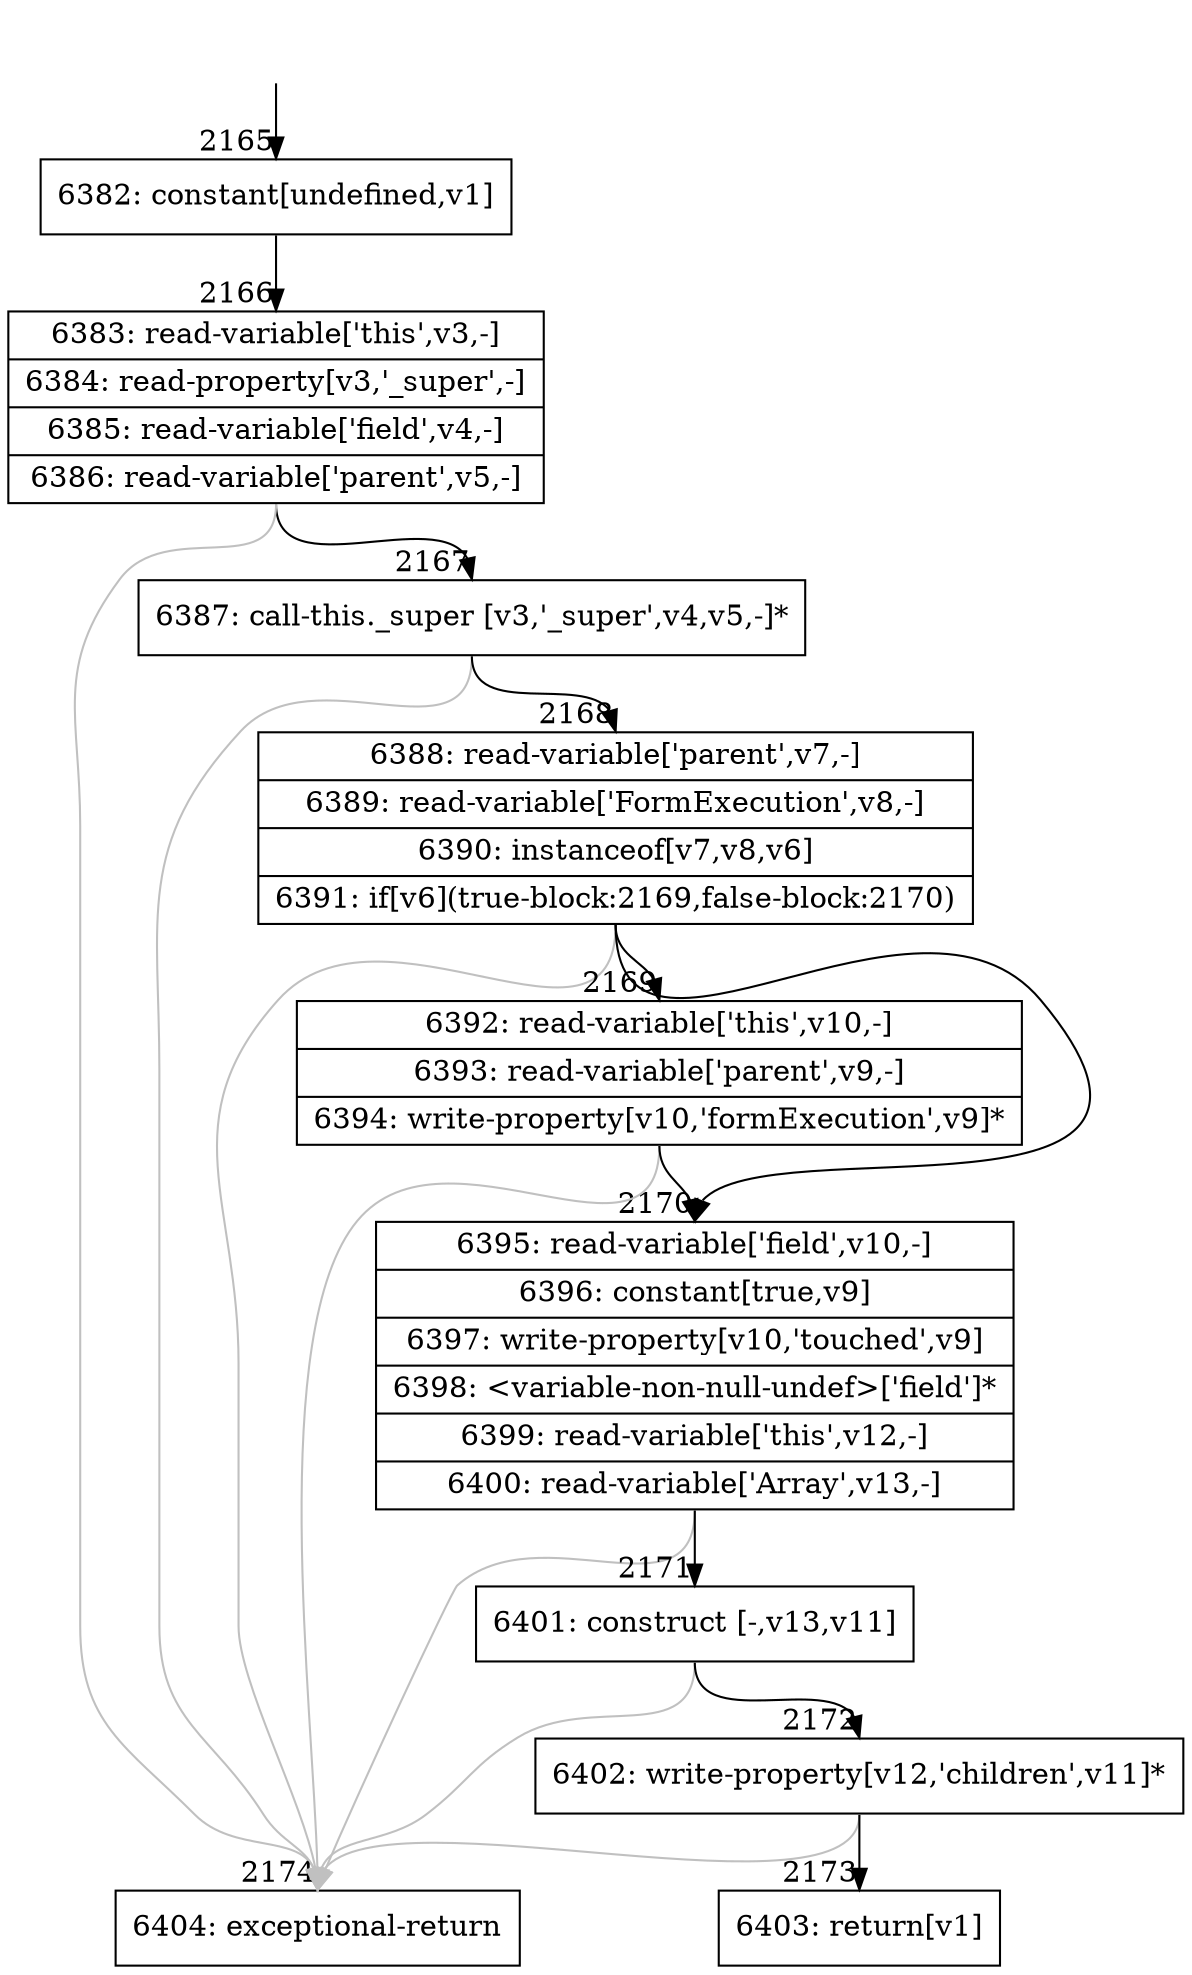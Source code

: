 digraph {
rankdir="TD"
BB_entry181[shape=none,label=""];
BB_entry181 -> BB2165 [tailport=s, headport=n, headlabel="    2165"]
BB2165 [shape=record label="{6382: constant[undefined,v1]}" ] 
BB2165 -> BB2166 [tailport=s, headport=n, headlabel="      2166"]
BB2166 [shape=record label="{6383: read-variable['this',v3,-]|6384: read-property[v3,'_super',-]|6385: read-variable['field',v4,-]|6386: read-variable['parent',v5,-]}" ] 
BB2166 -> BB2167 [tailport=s, headport=n, headlabel="      2167"]
BB2166 -> BB2174 [tailport=s, headport=n, color=gray, headlabel="      2174"]
BB2167 [shape=record label="{6387: call-this._super [v3,'_super',v4,v5,-]*}" ] 
BB2167 -> BB2168 [tailport=s, headport=n, headlabel="      2168"]
BB2167 -> BB2174 [tailport=s, headport=n, color=gray]
BB2168 [shape=record label="{6388: read-variable['parent',v7,-]|6389: read-variable['FormExecution',v8,-]|6390: instanceof[v7,v8,v6]|6391: if[v6](true-block:2169,false-block:2170)}" ] 
BB2168 -> BB2169 [tailport=s, headport=n, headlabel="      2169"]
BB2168 -> BB2170 [tailport=s, headport=n, headlabel="      2170"]
BB2168 -> BB2174 [tailport=s, headport=n, color=gray]
BB2169 [shape=record label="{6392: read-variable['this',v10,-]|6393: read-variable['parent',v9,-]|6394: write-property[v10,'formExecution',v9]*}" ] 
BB2169 -> BB2170 [tailport=s, headport=n]
BB2169 -> BB2174 [tailport=s, headport=n, color=gray]
BB2170 [shape=record label="{6395: read-variable['field',v10,-]|6396: constant[true,v9]|6397: write-property[v10,'touched',v9]|6398: \<variable-non-null-undef\>['field']*|6399: read-variable['this',v12,-]|6400: read-variable['Array',v13,-]}" ] 
BB2170 -> BB2171 [tailport=s, headport=n, headlabel="      2171"]
BB2170 -> BB2174 [tailport=s, headport=n, color=gray]
BB2171 [shape=record label="{6401: construct [-,v13,v11]}" ] 
BB2171 -> BB2172 [tailport=s, headport=n, headlabel="      2172"]
BB2171 -> BB2174 [tailport=s, headport=n, color=gray]
BB2172 [shape=record label="{6402: write-property[v12,'children',v11]*}" ] 
BB2172 -> BB2173 [tailport=s, headport=n, headlabel="      2173"]
BB2172 -> BB2174 [tailport=s, headport=n, color=gray]
BB2173 [shape=record label="{6403: return[v1]}" ] 
BB2174 [shape=record label="{6404: exceptional-return}" ] 
//#$~ 1946
}
